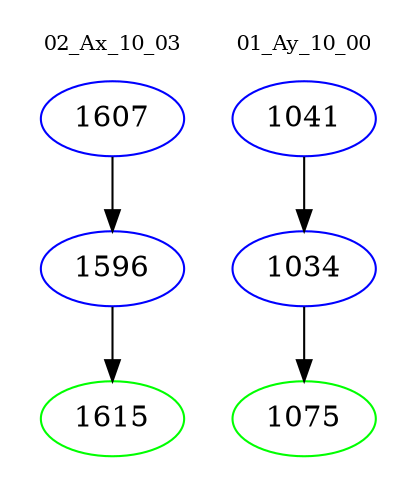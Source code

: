 digraph{
subgraph cluster_0 {
color = white
label = "02_Ax_10_03";
fontsize=10;
T0_1607 [label="1607", color="blue"]
T0_1607 -> T0_1596 [color="black"]
T0_1596 [label="1596", color="blue"]
T0_1596 -> T0_1615 [color="black"]
T0_1615 [label="1615", color="green"]
}
subgraph cluster_1 {
color = white
label = "01_Ay_10_00";
fontsize=10;
T1_1041 [label="1041", color="blue"]
T1_1041 -> T1_1034 [color="black"]
T1_1034 [label="1034", color="blue"]
T1_1034 -> T1_1075 [color="black"]
T1_1075 [label="1075", color="green"]
}
}
